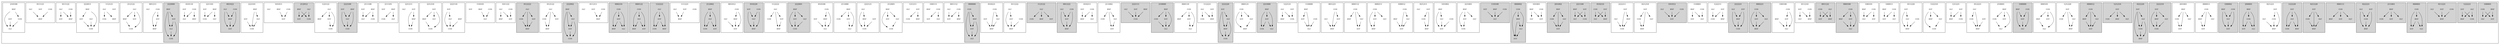 strict digraph TDAGS {
	labelloc = "t";
	compound = false;
	subgraph cluster_0 {
		subgraph cluster_1 {
			label= "100001";
			style = filled;
			node [label= CON, shape = plaintext, fontsize=12] CON1;
			node [label= BNF, shape = plaintext, fontsize=12] BNF1;
			node [label= D3T, shape = plaintext, fontsize=12] D3T1;
			node [label= OLT, shape = plaintext, fontsize=12] OLT1;
			CON1->D3T1;CON1->OLT1;BNF1->D3T1;BNF1->OLT1;		}
		subgraph cluster_2 {
			label= "122221";
			style = filled;
			node [label= CON, shape = plaintext, fontsize=12] CON2;
			node [label= BNF, shape = plaintext, fontsize=12] BNF2;
			node [label= D3T, shape = plaintext, fontsize=12] D3T2;
			node [label= OLT, shape = plaintext, fontsize=12] OLT2;
			D3T2->CON2;D3T2->BNF2;OLT2->CON2;OLT2->BNF2;		}
		subgraph cluster_3 {
			label= "011221";
			style = filled;
			node [label= CON, shape = plaintext, fontsize=12] CON3;
			node [label= BNF, shape = plaintext, fontsize=12] BNF3;
			node [label= D3T, shape = plaintext, fontsize=12] D3T3;
			node [label= OLT, shape = plaintext, fontsize=12] OLT3;
			CON3->BNF3;D3T3->BNF3;OLT3->BNF3;		}
		subgraph cluster_4 {
			label= "000001";
			style = filled;
			node [label= CON, shape = plaintext, fontsize=12] CON4;
			node [label= BNF, shape = plaintext, fontsize=12] BNF4;
			node [label= D3T, shape = plaintext, fontsize=12] D3T4;
			node [label= OLT, shape = plaintext, fontsize=12] OLT4;
			CON4->BNF4;CON4->D3T4;CON4->OLT4;BNF4->D3T4;BNF4->OLT4;		}
		subgraph cluster_5 {
			label= "211001";
			style = filled;
			node [label= CON, shape = plaintext, fontsize=12] CON5;
			node [label= BNF, shape = plaintext, fontsize=12] BNF5;
			node [label= D3T, shape = plaintext, fontsize=12] D3T5;
			node [label= OLT, shape = plaintext, fontsize=12] OLT5;
			BNF5->CON5;BNF5->D3T5;BNF5->OLT5;		}
		subgraph cluster_6 {
			label= "022221";
			style = filled;
			node [label= CON, shape = plaintext, fontsize=12] CON6;
			node [label= BNF, shape = plaintext, fontsize=12] BNF6;
			node [label= D3T, shape = plaintext, fontsize=12] D3T6;
			node [label= OLT, shape = plaintext, fontsize=12] OLT6;
			CON6->BNF6;D3T6->CON6;D3T6->BNF6;OLT6->CON6;OLT6->BNF6;		}
		subgraph cluster_7 {
			label= "000111";
			style = filled;
			node [label= CON, shape = plaintext, fontsize=12] CON7;
			node [label= BNF, shape = plaintext, fontsize=12] BNF7;
			node [label= D3T, shape = plaintext, fontsize=12] D3T7;
			node [label= OLT, shape = plaintext, fontsize=12] OLT7;
			CON7->BNF7;CON7->D3T7;CON7->OLT7;		}
		subgraph cluster_8 {
			label= "021220";
			style = filled;
			node [label= CON, shape = plaintext, fontsize=12] CON8;
			node [label= BNF, shape = plaintext, fontsize=12] BNF8;
			node [label= D3T, shape = plaintext, fontsize=12] D3T8;
			node [label= OLT, shape = plaintext, fontsize=12] OLT8;
			CON8->BNF8;D3T8->CON8;D3T8->BNF8;D3T8->OLT8;OLT8->BNF8;		}
		subgraph cluster_9 {
			label= "122220";
			style = filled;
			node [label= CON, shape = plaintext, fontsize=12] CON9;
			node [label= BNF, shape = plaintext, fontsize=12] BNF9;
			node [label= D3T, shape = plaintext, fontsize=12] D3T9;
			node [label= OLT, shape = plaintext, fontsize=12] OLT9;
			D3T9->CON9;D3T9->BNF9;D3T9->OLT9;OLT9->CON9;OLT9->BNF9;		}
		subgraph cluster_10 {
			label= "021221";
node [label= CON, shape = plaintext, fontsize=12] CON10;
			node [label= BNF, shape = plaintext, fontsize=12] BNF10;
			node [label= D3T, shape = plaintext, fontsize=12] D3T10;
			node [label= OLT, shape = plaintext, fontsize=12] OLT10;
			CON10->BNF10;D3T10->CON10;D3T10->BNF10;OLT10->BNF10;		}
		subgraph cluster_11 {
			label= "200001";
			style = filled;
			node [label= CON, shape = plaintext, fontsize=12] CON11;
			node [label= BNF, shape = plaintext, fontsize=12] BNF11;
			node [label= D3T, shape = plaintext, fontsize=12] D3T11;
			node [label= OLT, shape = plaintext, fontsize=12] OLT11;
			CON11->D3T11;CON11->OLT11;BNF11->CON11;BNF11->D3T11;BNF11->OLT11;		}
		subgraph cluster_12 {
			label= "100002";
			style = filled;
			node [label= CON, shape = plaintext, fontsize=12] CON12;
			node [label= BNF, shape = plaintext, fontsize=12] BNF12;
			node [label= D3T, shape = plaintext, fontsize=12] D3T12;
			node [label= OLT, shape = plaintext, fontsize=12] OLT12;
			CON12->D3T12;CON12->OLT12;BNF12->D3T12;BNF12->OLT12;OLT12->D3T12;		}
		subgraph cluster_13 {
			label= "000011";
node [label= CON, shape = plaintext, fontsize=12] CON13;
			node [label= BNF, shape = plaintext, fontsize=12] BNF13;
			node [label= D3T, shape = plaintext, fontsize=12] D3T13;
			node [label= OLT, shape = plaintext, fontsize=12] OLT13;
			CON13->BNF13;CON13->D3T13;CON13->OLT13;BNF13->D3T13;		}
		subgraph cluster_14 {
			label= "201001";
node [label= CON, shape = plaintext, fontsize=12] CON14;
			node [label= BNF, shape = plaintext, fontsize=12] BNF14;
			node [label= D3T, shape = plaintext, fontsize=12] D3T14;
			node [label= OLT, shape = plaintext, fontsize=12] OLT14;
			CON14->D3T14;BNF14->CON14;BNF14->D3T14;BNF14->OLT14;		}
		subgraph cluster_15 {
			label= "222210";
			style = filled;
			node [label= CON, shape = plaintext, fontsize=12] CON15;
			node [label= BNF, shape = plaintext, fontsize=12] BNF15;
			node [label= D3T, shape = plaintext, fontsize=12] D3T15;
			node [label= OLT, shape = plaintext, fontsize=12] OLT15;
			BNF15->CON15;D3T15->CON15;D3T15->BNF15;D3T15->OLT15;OLT15->CON15;		}
		subgraph cluster_16 {
			label= "022220";
			style = filled;
			node [label= CON, shape = plaintext, fontsize=12] CON16;
			node [label= BNF, shape = plaintext, fontsize=12] BNF16;
			node [label= D3T, shape = plaintext, fontsize=12] D3T16;
			node [label= OLT, shape = plaintext, fontsize=12] OLT16;
			CON16->BNF16;D3T16->CON16;D3T16->BNF16;D3T16->OLT16;OLT16->CON16;OLT16->BNF16;		}
		subgraph cluster_17 {
			label= "121210";
			style = filled;
			node [label= CON, shape = plaintext, fontsize=12] CON17;
			node [label= BNF, shape = plaintext, fontsize=12] BNF17;
			node [label= D3T, shape = plaintext, fontsize=12] D3T17;
			node [label= OLT, shape = plaintext, fontsize=12] OLT17;
			D3T17->CON17;D3T17->BNF17;D3T17->OLT17;		}
		subgraph cluster_18 {
			label= "000012";
			style = filled;
			node [label= CON, shape = plaintext, fontsize=12] CON18;
			node [label= BNF, shape = plaintext, fontsize=12] BNF18;
			node [label= D3T, shape = plaintext, fontsize=12] D3T18;
			node [label= OLT, shape = plaintext, fontsize=12] OLT18;
			CON18->BNF18;CON18->D3T18;CON18->OLT18;BNF18->D3T18;OLT18->D3T18;		}
		subgraph cluster_19 {
			label= "121220";
node [label= CON, shape = plaintext, fontsize=12] CON19;
			node [label= BNF, shape = plaintext, fontsize=12] BNF19;
			node [label= D3T, shape = plaintext, fontsize=12] D3T19;
			node [label= OLT, shape = plaintext, fontsize=12] OLT19;
			D3T19->CON19;D3T19->BNF19;D3T19->OLT19;OLT19->BNF19;		}
		subgraph cluster_20 {
			label= "000101";
node [label= CON, shape = plaintext, fontsize=12] CON20;
			node [label= BNF, shape = plaintext, fontsize=12] BNF20;
			node [label= D3T, shape = plaintext, fontsize=12] D3T20;
			node [label= OLT, shape = plaintext, fontsize=12] OLT20;
			CON20->BNF20;CON20->D3T20;CON20->OLT20;BNF20->OLT20;		}
		subgraph cluster_21 {
			label= "100000";
			style = filled;
			node [label= CON, shape = plaintext, fontsize=12] CON21;
			node [label= BNF, shape = plaintext, fontsize=12] BNF21;
			node [label= D3T, shape = plaintext, fontsize=12] D3T21;
			node [label= OLT, shape = plaintext, fontsize=12] OLT21;
			CON21->D3T21;CON21->OLT21;BNF21->D3T21;BNF21->OLT21;D3T21->OLT21;		}
		subgraph cluster_22 {
			label= "210001";
node [label= CON, shape = plaintext, fontsize=12] CON22;
			node [label= BNF, shape = plaintext, fontsize=12] BNF22;
			node [label= D3T, shape = plaintext, fontsize=12] D3T22;
			node [label= OLT, shape = plaintext, fontsize=12] OLT22;
			CON22->OLT22;BNF22->CON22;BNF22->D3T22;BNF22->OLT22;		}
		subgraph cluster_23 {
			label= "012221";
node [label= CON, shape = plaintext, fontsize=12] CON23;
			node [label= BNF, shape = plaintext, fontsize=12] BNF23;
			node [label= D3T, shape = plaintext, fontsize=12] D3T23;
			node [label= OLT, shape = plaintext, fontsize=12] OLT23;
			CON23->BNF23;D3T23->BNF23;OLT23->CON23;OLT23->BNF23;		}
		subgraph cluster_24 {
			label= "121221";
node [label= CON, shape = plaintext, fontsize=12] CON24;
			node [label= BNF, shape = plaintext, fontsize=12] BNF24;
			node [label= D3T, shape = plaintext, fontsize=12] D3T24;
			node [label= OLT, shape = plaintext, fontsize=12] OLT24;
			D3T24->CON24;D3T24->BNF24;OLT24->BNF24;		}
		subgraph cluster_25 {
			label= "122210";
node [label= CON, shape = plaintext, fontsize=12] CON25;
			node [label= BNF, shape = plaintext, fontsize=12] BNF25;
			node [label= D3T, shape = plaintext, fontsize=12] D3T25;
			node [label= OLT, shape = plaintext, fontsize=12] OLT25;
			D3T25->CON25;D3T25->BNF25;D3T25->OLT25;OLT25->CON25;		}
		subgraph cluster_26 {
			label= "011220";
node [label= CON, shape = plaintext, fontsize=12] CON26;
			node [label= BNF, shape = plaintext, fontsize=12] BNF26;
			node [label= D3T, shape = plaintext, fontsize=12] D3T26;
			node [label= OLT, shape = plaintext, fontsize=12] OLT26;
			CON26->BNF26;D3T26->BNF26;D3T26->OLT26;OLT26->BNF26;		}
		subgraph cluster_27 {
			label= "100011";
node [label= CON, shape = plaintext, fontsize=12] CON27;
			node [label= BNF, shape = plaintext, fontsize=12] BNF27;
			node [label= D3T, shape = plaintext, fontsize=12] D3T27;
			node [label= OLT, shape = plaintext, fontsize=12] OLT27;
			CON27->D3T27;CON27->OLT27;BNF27->D3T27;		}
		subgraph cluster_28 {
			label= "100101";
node [label= CON, shape = plaintext, fontsize=12] CON28;
			node [label= BNF, shape = plaintext, fontsize=12] BNF28;
			node [label= D3T, shape = plaintext, fontsize=12] D3T28;
			node [label= OLT, shape = plaintext, fontsize=12] OLT28;
			CON28->D3T28;CON28->OLT28;BNF28->OLT28;		}
		subgraph cluster_29 {
			label= "000100";
			style = filled;
			node [label= CON, shape = plaintext, fontsize=12] CON29;
			node [label= BNF, shape = plaintext, fontsize=12] BNF29;
			node [label= D3T, shape = plaintext, fontsize=12] D3T29;
			node [label= OLT, shape = plaintext, fontsize=12] OLT29;
			CON29->BNF29;CON29->D3T29;CON29->OLT29;BNF29->OLT29;D3T29->OLT29;		}
		subgraph cluster_30 {
			label= "001122";
			style = filled;
			node [label= CON, shape = plaintext, fontsize=12] CON30;
			node [label= BNF, shape = plaintext, fontsize=12] BNF30;
			node [label= D3T, shape = plaintext, fontsize=12] D3T30;
			node [label= OLT, shape = plaintext, fontsize=12] OLT30;
			CON30->BNF30;CON30->D3T30;OLT30->BNF30;OLT30->D3T30;		}
		subgraph cluster_31 {
			label= "011210";
node [label= CON, shape = plaintext, fontsize=12] CON31;
			node [label= BNF, shape = plaintext, fontsize=12] BNF31;
			node [label= D3T, shape = plaintext, fontsize=12] D3T31;
			node [label= OLT, shape = plaintext, fontsize=12] OLT31;
			CON31->BNF31;D3T31->BNF31;D3T31->OLT31;		}
		subgraph cluster_32 {
			label= "100100";
node [label= CON, shape = plaintext, fontsize=12] CON32;
			node [label= BNF, shape = plaintext, fontsize=12] BNF32;
			node [label= D3T, shape = plaintext, fontsize=12] D3T32;
			node [label= OLT, shape = plaintext, fontsize=12] OLT32;
			CON32->D3T32;CON32->OLT32;BNF32->OLT32;D3T32->OLT32;		}
		subgraph cluster_33 {
			label= "000221";
			style = filled;
			node [label= CON, shape = plaintext, fontsize=12] CON33;
			node [label= BNF, shape = plaintext, fontsize=12] BNF33;
			node [label= D3T, shape = plaintext, fontsize=12] D3T33;
			node [label= OLT, shape = plaintext, fontsize=12] OLT33;
			CON33->BNF33;CON33->D3T33;CON33->OLT33;D3T33->BNF33;OLT33->BNF33;		}
		subgraph cluster_34 {
			label= "222221";
			style = filled;
			node [label= CON, shape = plaintext, fontsize=12] CON34;
			node [label= BNF, shape = plaintext, fontsize=12] BNF34;
			node [label= D3T, shape = plaintext, fontsize=12] D3T34;
			node [label= OLT, shape = plaintext, fontsize=12] OLT34;
			BNF34->CON34;D3T34->CON34;D3T34->BNF34;OLT34->CON34;OLT34->BNF34;		}
		subgraph cluster_35 {
			label= "122211";
node [label= CON, shape = plaintext, fontsize=12] CON35;
			node [label= BNF, shape = plaintext, fontsize=12] BNF35;
			node [label= D3T, shape = plaintext, fontsize=12] D3T35;
			node [label= OLT, shape = plaintext, fontsize=12] OLT35;
			D3T35->CON35;D3T35->BNF35;OLT35->CON35;		}
		subgraph cluster_36 {
			label= "110001";
node [label= CON, shape = plaintext, fontsize=12] CON36;
			node [label= BNF, shape = plaintext, fontsize=12] BNF36;
			node [label= D3T, shape = plaintext, fontsize=12] D3T36;
			node [label= OLT, shape = plaintext, fontsize=12] OLT36;
			CON36->OLT36;BNF36->D3T36;BNF36->OLT36;		}
		subgraph cluster_37 {
			label= "101012";
			style = filled;
			node [label= CON, shape = plaintext, fontsize=12] CON37;
			node [label= BNF, shape = plaintext, fontsize=12] BNF37;
			node [label= D3T, shape = plaintext, fontsize=12] D3T37;
			node [label= OLT, shape = plaintext, fontsize=12] OLT37;
			CON37->D3T37;BNF37->D3T37;OLT37->D3T37;		}
		subgraph cluster_38 {
			label= "021210";
node [label= CON, shape = plaintext, fontsize=12] CON38;
			node [label= BNF, shape = plaintext, fontsize=12] BNF38;
			node [label= D3T, shape = plaintext, fontsize=12] D3T38;
			node [label= OLT, shape = plaintext, fontsize=12] OLT38;
			CON38->BNF38;D3T38->CON38;D3T38->BNF38;D3T38->OLT38;		}
		subgraph cluster_39 {
			label= "222211";
node [label= CON, shape = plaintext, fontsize=12] CON39;
			node [label= BNF, shape = plaintext, fontsize=12] BNF39;
			node [label= D3T, shape = plaintext, fontsize=12] D3T39;
			node [label= OLT, shape = plaintext, fontsize=12] OLT39;
			BNF39->CON39;D3T39->CON39;D3T39->BNF39;OLT39->CON39;		}
		subgraph cluster_40 {
			label= "010210";
			style = filled;
			node [label= CON, shape = plaintext, fontsize=12] CON40;
			node [label= BNF, shape = plaintext, fontsize=12] BNF40;
			node [label= D3T, shape = plaintext, fontsize=12] D3T40;
			node [label= OLT, shape = plaintext, fontsize=12] OLT40;
			CON40->BNF40;CON40->OLT40;D3T40->BNF40;D3T40->OLT40;		}
		subgraph cluster_41 {
			label= "221100";
			style = filled;
			node [label= CON, shape = plaintext, fontsize=12] CON41;
			node [label= BNF, shape = plaintext, fontsize=12] BNF41;
			node [label= D3T, shape = plaintext, fontsize=12] D3T41;
			node [label= OLT, shape = plaintext, fontsize=12] OLT41;
			BNF41->CON41;BNF41->OLT41;D3T41->CON41;D3T41->OLT41;		}
		subgraph cluster_42 {
			label= "201002";
			style = filled;
			node [label= CON, shape = plaintext, fontsize=12] CON42;
			node [label= BNF, shape = plaintext, fontsize=12] BNF42;
			node [label= D3T, shape = plaintext, fontsize=12] D3T42;
			node [label= OLT, shape = plaintext, fontsize=12] OLT42;
			CON42->D3T42;BNF42->CON42;BNF42->D3T42;BNF42->OLT42;OLT42->D3T42;		}
		subgraph cluster_43 {
			label= "101001";
node [label= CON, shape = plaintext, fontsize=12] CON43;
			node [label= BNF, shape = plaintext, fontsize=12] BNF43;
			node [label= D3T, shape = plaintext, fontsize=12] D3T43;
			node [label= OLT, shape = plaintext, fontsize=12] OLT43;
			CON43->D3T43;BNF43->D3T43;BNF43->OLT43;		}
		subgraph cluster_44 {
			label= "000002";
			style = filled;
			node [label= CON, shape = plaintext, fontsize=12] CON44;
			node [label= BNF, shape = plaintext, fontsize=12] BNF44;
			node [label= D3T, shape = plaintext, fontsize=12] D3T44;
			node [label= OLT, shape = plaintext, fontsize=12] OLT44;
			CON44->BNF44;CON44->D3T44;CON44->OLT44;BNF44->D3T44;BNF44->OLT44;OLT44->D3T44;		}
		subgraph cluster_45 {
			label= "110100";
			style = filled;
			node [label= CON, shape = plaintext, fontsize=12] CON45;
			node [label= BNF, shape = plaintext, fontsize=12] BNF45;
			node [label= D3T, shape = plaintext, fontsize=12] D3T45;
			node [label= OLT, shape = plaintext, fontsize=12] OLT45;
			CON45->OLT45;BNF45->OLT45;D3T45->OLT45;		}
		subgraph cluster_46 {
			label= "221001";
node [label= CON, shape = plaintext, fontsize=12] CON46;
			node [label= BNF, shape = plaintext, fontsize=12] BNF46;
			node [label= D3T, shape = plaintext, fontsize=12] D3T46;
			node [label= OLT, shape = plaintext, fontsize=12] OLT46;
			BNF46->CON46;BNF46->D3T46;BNF46->OLT46;D3T46->CON46;		}
		subgraph cluster_47 {
			label= "101002";
node [label= CON, shape = plaintext, fontsize=12] CON47;
			node [label= BNF, shape = plaintext, fontsize=12] BNF47;
			node [label= D3T, shape = plaintext, fontsize=12] D3T47;
			node [label= OLT, shape = plaintext, fontsize=12] OLT47;
			CON47->D3T47;BNF47->D3T47;BNF47->OLT47;OLT47->D3T47;		}
		subgraph cluster_48 {
			label= "021211";
node [label= CON, shape = plaintext, fontsize=12] CON48;
			node [label= BNF, shape = plaintext, fontsize=12] BNF48;
			node [label= D3T, shape = plaintext, fontsize=12] D3T48;
			node [label= OLT, shape = plaintext, fontsize=12] OLT48;
			CON48->BNF48;D3T48->CON48;D3T48->BNF48;		}
		subgraph cluster_49 {
			label= "100012";
node [label= CON, shape = plaintext, fontsize=12] CON49;
			node [label= BNF, shape = plaintext, fontsize=12] BNF49;
			node [label= D3T, shape = plaintext, fontsize=12] D3T49;
			node [label= OLT, shape = plaintext, fontsize=12] OLT49;
			CON49->D3T49;CON49->OLT49;BNF49->D3T49;OLT49->D3T49;		}
		subgraph cluster_50 {
			label= "000211";
node [label= CON, shape = plaintext, fontsize=12] CON50;
			node [label= BNF, shape = plaintext, fontsize=12] BNF50;
			node [label= D3T, shape = plaintext, fontsize=12] D3T50;
			node [label= OLT, shape = plaintext, fontsize=12] OLT50;
			CON50->BNF50;CON50->D3T50;CON50->OLT50;D3T50->BNF50;		}
		subgraph cluster_51 {
			label= "000112";
node [label= CON, shape = plaintext, fontsize=12] CON51;
			node [label= BNF, shape = plaintext, fontsize=12] BNF51;
			node [label= D3T, shape = plaintext, fontsize=12] D3T51;
			node [label= OLT, shape = plaintext, fontsize=12] OLT51;
			CON51->BNF51;CON51->D3T51;CON51->OLT51;OLT51->D3T51;		}
		subgraph cluster_52 {
			label= "001221";
node [label= CON, shape = plaintext, fontsize=12] CON52;
			node [label= BNF, shape = plaintext, fontsize=12] BNF52;
			node [label= D3T, shape = plaintext, fontsize=12] D3T52;
			node [label= OLT, shape = plaintext, fontsize=12] OLT52;
			CON52->BNF52;CON52->D3T52;D3T52->BNF52;OLT52->BNF52;		}
		subgraph cluster_53 {
			label= "110000";
node [label= CON, shape = plaintext, fontsize=12] CON53;
			node [label= BNF, shape = plaintext, fontsize=12] BNF53;
			node [label= D3T, shape = plaintext, fontsize=12] D3T53;
			node [label= OLT, shape = plaintext, fontsize=12] OLT53;
			CON53->OLT53;BNF53->D3T53;BNF53->OLT53;D3T53->OLT53;		}
		subgraph cluster_54 {
			label= "122121";
node [label= CON, shape = plaintext, fontsize=12] CON54;
			node [label= BNF, shape = plaintext, fontsize=12] BNF54;
			node [label= D3T, shape = plaintext, fontsize=12] D3T54;
			node [label= OLT, shape = plaintext, fontsize=12] OLT54;
			D3T54->CON54;OLT54->CON54;OLT54->BNF54;		}
		subgraph cluster_55 {
			label= "221000";
			style = filled;
			node [label= CON, shape = plaintext, fontsize=12] CON55;
			node [label= BNF, shape = plaintext, fontsize=12] BNF55;
			node [label= D3T, shape = plaintext, fontsize=12] D3T55;
			node [label= OLT, shape = plaintext, fontsize=12] OLT55;
			BNF55->CON55;BNF55->D3T55;BNF55->OLT55;D3T55->CON55;D3T55->OLT55;		}
		subgraph cluster_56 {
			label= "000121";
node [label= CON, shape = plaintext, fontsize=12] CON56;
			node [label= BNF, shape = plaintext, fontsize=12] BNF56;
			node [label= D3T, shape = plaintext, fontsize=12] D3T56;
			node [label= OLT, shape = plaintext, fontsize=12] OLT56;
			CON56->BNF56;CON56->D3T56;CON56->OLT56;OLT56->BNF56;		}
		subgraph cluster_57 {
			label= "222220";
			style = filled;
			node [label= CON, shape = plaintext, fontsize=12] CON57;
			node [label= BNF, shape = plaintext, fontsize=12] BNF57;
			node [label= D3T, shape = plaintext, fontsize=12] D3T57;
			node [label= OLT, shape = plaintext, fontsize=12] OLT57;
			BNF57->CON57;D3T57->CON57;D3T57->BNF57;D3T57->OLT57;OLT57->CON57;OLT57->BNF57;		}
		subgraph cluster_58 {
			label= "112221";
node [label= CON, shape = plaintext, fontsize=12] CON58;
			node [label= BNF, shape = plaintext, fontsize=12] BNF58;
			node [label= D3T, shape = plaintext, fontsize=12] D3T58;
			node [label= OLT, shape = plaintext, fontsize=12] OLT58;
			D3T58->BNF58;OLT58->CON58;OLT58->BNF58;		}
		subgraph cluster_59 {
			label= "000110";
node [label= CON, shape = plaintext, fontsize=12] CON59;
			node [label= BNF, shape = plaintext, fontsize=12] BNF59;
			node [label= D3T, shape = plaintext, fontsize=12] D3T59;
			node [label= OLT, shape = plaintext, fontsize=12] OLT59;
			CON59->BNF59;CON59->D3T59;CON59->OLT59;D3T59->OLT59;		}
		subgraph cluster_60 {
			label= "210000";
			style = filled;
			node [label= CON, shape = plaintext, fontsize=12] CON60;
			node [label= BNF, shape = plaintext, fontsize=12] BNF60;
			node [label= D3T, shape = plaintext, fontsize=12] D3T60;
			node [label= OLT, shape = plaintext, fontsize=12] OLT60;
			CON60->OLT60;BNF60->CON60;BNF60->D3T60;BNF60->OLT60;D3T60->OLT60;		}
		subgraph cluster_61 {
			label= "222111";
			style = filled;
			node [label= CON, shape = plaintext, fontsize=12] CON61;
			node [label= BNF, shape = plaintext, fontsize=12] BNF61;
			node [label= D3T, shape = plaintext, fontsize=12] D3T61;
			node [label= OLT, shape = plaintext, fontsize=12] OLT61;
			BNF61->CON61;D3T61->CON61;OLT61->CON61;		}
		subgraph cluster_62 {
			label= "211002";
node [label= CON, shape = plaintext, fontsize=12] CON62;
			node [label= BNF, shape = plaintext, fontsize=12] BNF62;
			node [label= D3T, shape = plaintext, fontsize=12] D3T62;
			node [label= OLT, shape = plaintext, fontsize=12] OLT62;
			BNF62->CON62;BNF62->D3T62;BNF62->OLT62;OLT62->D3T62;		}
		subgraph cluster_63 {
			label= "010211";
node [label= CON, shape = plaintext, fontsize=12] CON63;
			node [label= BNF, shape = plaintext, fontsize=12] BNF63;
			node [label= D3T, shape = plaintext, fontsize=12] D3T63;
			node [label= OLT, shape = plaintext, fontsize=12] OLT63;
			CON63->BNF63;CON63->OLT63;D3T63->BNF63;		}
		subgraph cluster_64 {
			label= "001222";
			style = filled;
			node [label= CON, shape = plaintext, fontsize=12] CON64;
			node [label= BNF, shape = plaintext, fontsize=12] BNF64;
			node [label= D3T, shape = plaintext, fontsize=12] D3T64;
			node [label= OLT, shape = plaintext, fontsize=12] OLT64;
			CON64->BNF64;CON64->D3T64;D3T64->BNF64;OLT64->BNF64;OLT64->D3T64;		}
		subgraph cluster_65 {
			label= "112122";
			style = filled;
			node [label= CON, shape = plaintext, fontsize=12] CON65;
			node [label= BNF, shape = plaintext, fontsize=12] BNF65;
			node [label= D3T, shape = plaintext, fontsize=12] D3T65;
			node [label= OLT, shape = plaintext, fontsize=12] OLT65;
			OLT65->CON65;OLT65->BNF65;OLT65->D3T65;		}
		subgraph cluster_66 {
			label= "011222";
node [label= CON, shape = plaintext, fontsize=12] CON66;
			node [label= BNF, shape = plaintext, fontsize=12] BNF66;
			node [label= D3T, shape = plaintext, fontsize=12] D3T66;
			node [label= OLT, shape = plaintext, fontsize=12] OLT66;
			CON66->BNF66;D3T66->BNF66;OLT66->BNF66;OLT66->D3T66;		}
		subgraph cluster_67 {
			label= "010221";
node [label= CON, shape = plaintext, fontsize=12] CON67;
			node [label= BNF, shape = plaintext, fontsize=12] BNF67;
			node [label= D3T, shape = plaintext, fontsize=12] D3T67;
			node [label= OLT, shape = plaintext, fontsize=12] OLT67;
			CON67->BNF67;CON67->OLT67;D3T67->BNF67;OLT67->BNF67;		}
		subgraph cluster_68 {
			label= "000000";
			style = filled;
			node [label= CON, shape = plaintext, fontsize=12] CON68;
			node [label= BNF, shape = plaintext, fontsize=12] BNF68;
			node [label= D3T, shape = plaintext, fontsize=12] D3T68;
			node [label= OLT, shape = plaintext, fontsize=12] OLT68;
			CON68->BNF68;CON68->D3T68;CON68->OLT68;BNF68->D3T68;BNF68->OLT68;D3T68->OLT68;		}
		subgraph cluster_69 {
			label= "001112";
node [label= CON, shape = plaintext, fontsize=12] CON69;
			node [label= BNF, shape = plaintext, fontsize=12] BNF69;
			node [label= D3T, shape = plaintext, fontsize=12] D3T69;
			node [label= OLT, shape = plaintext, fontsize=12] OLT69;
			CON69->BNF69;CON69->D3T69;OLT69->D3T69;		}
		subgraph cluster_70 {
			label= "100111";
node [label= CON, shape = plaintext, fontsize=12] CON70;
			node [label= BNF, shape = plaintext, fontsize=12] BNF70;
			node [label= D3T, shape = plaintext, fontsize=12] D3T70;
			node [label= OLT, shape = plaintext, fontsize=12] OLT70;
			CON70->D3T70;CON70->OLT70;		}
		subgraph cluster_71 {
			label= "121211";
node [label= CON, shape = plaintext, fontsize=12] CON71;
			node [label= BNF, shape = plaintext, fontsize=12] BNF71;
			node [label= D3T, shape = plaintext, fontsize=12] D3T71;
			node [label= OLT, shape = plaintext, fontsize=12] OLT71;
			D3T71->CON71;D3T71->BNF71;		}
		subgraph cluster_72 {
			label= "212001";
node [label= CON, shape = plaintext, fontsize=12] CON72;
			node [label= BNF, shape = plaintext, fontsize=12] BNF72;
			node [label= D3T, shape = plaintext, fontsize=12] D3T72;
			node [label= OLT, shape = plaintext, fontsize=12] OLT72;
			BNF72->CON72;BNF72->D3T72;BNF72->OLT72;OLT72->CON72;		}
		subgraph cluster_73 {
			label= "222121";
node [label= CON, shape = plaintext, fontsize=12] CON73;
			node [label= BNF, shape = plaintext, fontsize=12] BNF73;
			node [label= D3T, shape = plaintext, fontsize=12] D3T73;
			node [label= OLT, shape = plaintext, fontsize=12] OLT73;
			BNF73->CON73;D3T73->CON73;OLT73->CON73;OLT73->BNF73;		}
		subgraph cluster_74 {
			label= "211000";
node [label= CON, shape = plaintext, fontsize=12] CON74;
			node [label= BNF, shape = plaintext, fontsize=12] BNF74;
			node [label= D3T, shape = plaintext, fontsize=12] D3T74;
			node [label= OLT, shape = plaintext, fontsize=12] OLT74;
			BNF74->CON74;BNF74->D3T74;BNF74->OLT74;D3T74->OLT74;		}
		subgraph cluster_75 {
			label= "010100";
node [label= CON, shape = plaintext, fontsize=12] CON75;
			node [label= BNF, shape = plaintext, fontsize=12] BNF75;
			node [label= D3T, shape = plaintext, fontsize=12] D3T75;
			node [label= OLT, shape = plaintext, fontsize=12] OLT75;
			CON75->BNF75;CON75->OLT75;BNF75->OLT75;D3T75->OLT75;		}
		subgraph cluster_76 {
			label= "222001";
			style = filled;
			node [label= CON, shape = plaintext, fontsize=12] CON76;
			node [label= BNF, shape = plaintext, fontsize=12] BNF76;
			node [label= D3T, shape = plaintext, fontsize=12] D3T76;
			node [label= OLT, shape = plaintext, fontsize=12] OLT76;
			BNF76->CON76;BNF76->D3T76;BNF76->OLT76;D3T76->CON76;OLT76->CON76;		}
		subgraph cluster_77 {
			label= "112222";
node [label= CON, shape = plaintext, fontsize=12] CON77;
			node [label= BNF, shape = plaintext, fontsize=12] BNF77;
			node [label= D3T, shape = plaintext, fontsize=12] D3T77;
			node [label= OLT, shape = plaintext, fontsize=12] OLT77;
			D3T77->BNF77;OLT77->CON77;OLT77->BNF77;OLT77->D3T77;		}
		subgraph cluster_78 {
			label= "010220";
			style = filled;
			node [label= CON, shape = plaintext, fontsize=12] CON78;
			node [label= BNF, shape = plaintext, fontsize=12] BNF78;
			node [label= D3T, shape = plaintext, fontsize=12] D3T78;
			node [label= OLT, shape = plaintext, fontsize=12] OLT78;
			CON78->BNF78;CON78->OLT78;D3T78->BNF78;D3T78->OLT78;OLT78->BNF78;		}
		subgraph cluster_79 {
			label= "001012";
node [label= CON, shape = plaintext, fontsize=12] CON79;
			node [label= BNF, shape = plaintext, fontsize=12] BNF79;
			node [label= D3T, shape = plaintext, fontsize=12] D3T79;
			node [label= OLT, shape = plaintext, fontsize=12] OLT79;
			CON79->BNF79;CON79->D3T79;BNF79->D3T79;OLT79->D3T79;		}
		subgraph cluster_80 {
			label= "212002";
			style = filled;
			node [label= CON, shape = plaintext, fontsize=12] CON80;
			node [label= BNF, shape = plaintext, fontsize=12] BNF80;
			node [label= D3T, shape = plaintext, fontsize=12] D3T80;
			node [label= OLT, shape = plaintext, fontsize=12] OLT80;
			BNF80->CON80;BNF80->D3T80;BNF80->OLT80;OLT80->CON80;OLT80->D3T80;		}
		subgraph cluster_81 {
			label= "111221";
node [label= CON, shape = plaintext, fontsize=12] CON81;
			node [label= BNF, shape = plaintext, fontsize=12] BNF81;
			node [label= D3T, shape = plaintext, fontsize=12] D3T81;
			node [label= OLT, shape = plaintext, fontsize=12] OLT81;
			D3T81->BNF81;OLT81->BNF81;		}
		subgraph cluster_82 {
			label= "122222";
			style = filled;
			node [label= CON, shape = plaintext, fontsize=12] CON82;
			node [label= BNF, shape = plaintext, fontsize=12] BNF82;
			node [label= D3T, shape = plaintext, fontsize=12] D3T82;
			node [label= OLT, shape = plaintext, fontsize=12] OLT82;
			D3T82->CON82;D3T82->BNF82;OLT82->CON82;OLT82->BNF82;OLT82->D3T82;		}
		subgraph cluster_83 {
			label= "000122";
			style = filled;
			node [label= CON, shape = plaintext, fontsize=12] CON83;
			node [label= BNF, shape = plaintext, fontsize=12] BNF83;
			node [label= D3T, shape = plaintext, fontsize=12] D3T83;
			node [label= OLT, shape = plaintext, fontsize=12] OLT83;
			CON83->BNF83;CON83->D3T83;CON83->OLT83;OLT83->BNF83;OLT83->D3T83;		}
		subgraph cluster_84 {
			label= "000210";
			style = filled;
			node [label= CON, shape = plaintext, fontsize=12] CON84;
			node [label= BNF, shape = plaintext, fontsize=12] BNF84;
			node [label= D3T, shape = plaintext, fontsize=12] D3T84;
			node [label= OLT, shape = plaintext, fontsize=12] OLT84;
			CON84->BNF84;CON84->D3T84;CON84->OLT84;D3T84->BNF84;D3T84->OLT84;		}
		subgraph cluster_85 {
			label= "011211";
node [label= CON, shape = plaintext, fontsize=12] CON85;
			node [label= BNF, shape = plaintext, fontsize=12] BNF85;
			node [label= D3T, shape = plaintext, fontsize=12] D3T85;
			node [label= OLT, shape = plaintext, fontsize=12] OLT85;
			CON85->BNF85;D3T85->BNF85;		}
		subgraph cluster_86 {
			label= "222002";
			style = filled;
			node [label= CON, shape = plaintext, fontsize=12] CON86;
			node [label= BNF, shape = plaintext, fontsize=12] BNF86;
			node [label= D3T, shape = plaintext, fontsize=12] D3T86;
			node [label= OLT, shape = plaintext, fontsize=12] OLT86;
			BNF86->CON86;BNF86->D3T86;BNF86->OLT86;D3T86->CON86;OLT86->CON86;OLT86->D3T86;		}
		subgraph cluster_87 {
			label= "012122";
node [label= CON, shape = plaintext, fontsize=12] CON87;
			node [label= BNF, shape = plaintext, fontsize=12] BNF87;
			node [label= D3T, shape = plaintext, fontsize=12] D3T87;
			node [label= OLT, shape = plaintext, fontsize=12] OLT87;
			CON87->BNF87;OLT87->CON87;OLT87->BNF87;OLT87->D3T87;		}
		subgraph cluster_88 {
			label= "012222";
			style = filled;
			node [label= CON, shape = plaintext, fontsize=12] CON88;
			node [label= BNF, shape = plaintext, fontsize=12] BNF88;
			node [label= D3T, shape = plaintext, fontsize=12] D3T88;
			node [label= OLT, shape = plaintext, fontsize=12] OLT88;
			CON88->BNF88;D3T88->BNF88;OLT88->CON88;OLT88->BNF88;OLT88->D3T88;		}
		subgraph cluster_89 {
			label= "101122";
node [label= CON, shape = plaintext, fontsize=12] CON89;
			node [label= BNF, shape = plaintext, fontsize=12] BNF89;
			node [label= D3T, shape = plaintext, fontsize=12] D3T89;
			node [label= OLT, shape = plaintext, fontsize=12] OLT89;
			CON89->D3T89;OLT89->BNF89;OLT89->D3T89;		}
		subgraph cluster_90 {
			label= "110101";
node [label= CON, shape = plaintext, fontsize=12] CON90;
			node [label= BNF, shape = plaintext, fontsize=12] BNF90;
			node [label= D3T, shape = plaintext, fontsize=12] D3T90;
			node [label= OLT, shape = plaintext, fontsize=12] OLT90;
			CON90->OLT90;BNF90->OLT90;		}
		subgraph cluster_91 {
			label= "222110";
node [label= CON, shape = plaintext, fontsize=12] CON91;
			node [label= BNF, shape = plaintext, fontsize=12] BNF91;
			node [label= D3T, shape = plaintext, fontsize=12] D3T91;
			node [label= OLT, shape = plaintext, fontsize=12] OLT91;
			BNF91->CON91;D3T91->CON91;D3T91->OLT91;OLT91->CON91;		}
		subgraph cluster_92 {
			label= "221210";
node [label= CON, shape = plaintext, fontsize=12] CON92;
			node [label= BNF, shape = plaintext, fontsize=12] BNF92;
			node [label= D3T, shape = plaintext, fontsize=12] D3T92;
			node [label= OLT, shape = plaintext, fontsize=12] OLT92;
			BNF92->CON92;D3T92->CON92;D3T92->BNF92;D3T92->OLT92;		}
		subgraph cluster_93 {
			label= "221211";
node [label= CON, shape = plaintext, fontsize=12] CON93;
			node [label= BNF, shape = plaintext, fontsize=12] BNF93;
			node [label= D3T, shape = plaintext, fontsize=12] D3T93;
			node [label= OLT, shape = plaintext, fontsize=12] OLT93;
			BNF93->CON93;D3T93->CON93;D3T93->BNF93;		}
		subgraph cluster_94 {
			label= "211101";
node [label= CON, shape = plaintext, fontsize=12] CON94;
			node [label= BNF, shape = plaintext, fontsize=12] BNF94;
			node [label= D3T, shape = plaintext, fontsize=12] D3T94;
			node [label= OLT, shape = plaintext, fontsize=12] OLT94;
			BNF94->CON94;BNF94->OLT94;		}
		subgraph cluster_95 {
			label= "211100";
node [label= CON, shape = plaintext, fontsize=12] CON95;
			node [label= BNF, shape = plaintext, fontsize=12] BNF95;
			node [label= D3T, shape = plaintext, fontsize=12] D3T95;
			node [label= OLT, shape = plaintext, fontsize=12] OLT95;
			BNF95->CON95;BNF95->OLT95;D3T95->OLT95;		}
		subgraph cluster_96 {
			label= "222100";
			style = filled;
			node [label= CON, shape = plaintext, fontsize=12] CON96;
			node [label= BNF, shape = plaintext, fontsize=12] BNF96;
			node [label= D3T, shape = plaintext, fontsize=12] D3T96;
			node [label= OLT, shape = plaintext, fontsize=12] OLT96;
			BNF96->CON96;BNF96->OLT96;D3T96->CON96;D3T96->OLT96;OLT96->CON96;		}
		subgraph cluster_97 {
			label= "122122";
node [label= CON, shape = plaintext, fontsize=12] CON97;
			node [label= BNF, shape = plaintext, fontsize=12] BNF97;
			node [label= D3T, shape = plaintext, fontsize=12] D3T97;
			node [label= OLT, shape = plaintext, fontsize=12] OLT97;
			D3T97->CON97;OLT97->CON97;OLT97->BNF97;OLT97->D3T97;		}
		subgraph cluster_98 {
			label= "212012";
			style = filled;
			node [label= CON, shape = plaintext, fontsize=12] CON98;
			node [label= BNF, shape = plaintext, fontsize=12] BNF98;
			node [label= D3T, shape = plaintext, fontsize=12] D3T98;
			node [label= OLT, shape = plaintext, fontsize=12] OLT98;
			BNF98->CON98;BNF98->D3T98;OLT98->CON98;OLT98->D3T98;		}
		subgraph cluster_99 {
			label= "101011";
node [label= CON, shape = plaintext, fontsize=12] CON99;
			node [label= BNF, shape = plaintext, fontsize=12] BNF99;
			node [label= D3T, shape = plaintext, fontsize=12] D3T99;
			node [label= OLT, shape = plaintext, fontsize=12] OLT99;
			CON99->D3T99;BNF99->D3T99;		}
		subgraph cluster_100 {
			label= "222101";
node [label= CON, shape = plaintext, fontsize=12] CON100;
			node [label= BNF, shape = plaintext, fontsize=12] BNF100;
			node [label= D3T, shape = plaintext, fontsize=12] D3T100;
			node [label= OLT, shape = plaintext, fontsize=12] OLT100;
			BNF100->CON100;BNF100->OLT100;D3T100->CON100;OLT100->CON100;		}
		subgraph cluster_101 {
			label= "001022";
			style = filled;
			node [label= CON, shape = plaintext, fontsize=12] CON101;
			node [label= BNF, shape = plaintext, fontsize=12] BNF101;
			node [label= D3T, shape = plaintext, fontsize=12] D3T101;
			node [label= OLT, shape = plaintext, fontsize=12] OLT101;
			CON101->BNF101;CON101->D3T101;BNF101->D3T101;OLT101->BNF101;OLT101->D3T101;		}
		subgraph cluster_102 {
			label= "221101";
node [label= CON, shape = plaintext, fontsize=12] CON102;
			node [label= BNF, shape = plaintext, fontsize=12] BNF102;
			node [label= D3T, shape = plaintext, fontsize=12] D3T102;
			node [label= OLT, shape = plaintext, fontsize=12] OLT102;
			BNF102->CON102;BNF102->OLT102;D3T102->CON102;		}
		subgraph cluster_103 {
			label= "010110";
node [label= CON, shape = plaintext, fontsize=12] CON103;
			node [label= BNF, shape = plaintext, fontsize=12] BNF103;
			node [label= D3T, shape = plaintext, fontsize=12] D3T103;
			node [label= OLT, shape = plaintext, fontsize=12] OLT103;
			CON103->BNF103;CON103->OLT103;D3T103->OLT103;		}
		subgraph cluster_104 {
			label= "222000";
			style = filled;
			node [label= CON, shape = plaintext, fontsize=12] CON104;
			node [label= BNF, shape = plaintext, fontsize=12] BNF104;
			node [label= D3T, shape = plaintext, fontsize=12] D3T104;
			node [label= OLT, shape = plaintext, fontsize=12] OLT104;
			BNF104->CON104;BNF104->D3T104;BNF104->OLT104;D3T104->CON104;D3T104->OLT104;OLT104->CON104;		}
		subgraph cluster_105 {
			label= "001211";
node [label= CON, shape = plaintext, fontsize=12] CON105;
			node [label= BNF, shape = plaintext, fontsize=12] BNF105;
			node [label= D3T, shape = plaintext, fontsize=12] D3T105;
			node [label= OLT, shape = plaintext, fontsize=12] OLT105;
			CON105->BNF105;CON105->D3T105;D3T105->BNF105;		}
		subgraph cluster_106 {
			label= "212122";
node [label= CON, shape = plaintext, fontsize=12] CON106;
			node [label= BNF, shape = plaintext, fontsize=12] BNF106;
			node [label= D3T, shape = plaintext, fontsize=12] D3T106;
			node [label= OLT, shape = plaintext, fontsize=12] OLT106;
			BNF106->CON106;OLT106->CON106;OLT106->BNF106;OLT106->D3T106;		}
		subgraph cluster_107 {
			label= "112121";
node [label= CON, shape = plaintext, fontsize=12] CON107;
			node [label= BNF, shape = plaintext, fontsize=12] BNF107;
			node [label= D3T, shape = plaintext, fontsize=12] D3T107;
			node [label= OLT, shape = plaintext, fontsize=12] OLT107;
			OLT107->CON107;OLT107->BNF107;		}
		subgraph cluster_108 {
			label= "222011";
node [label= CON, shape = plaintext, fontsize=12] CON108;
			node [label= BNF, shape = plaintext, fontsize=12] BNF108;
			node [label= D3T, shape = plaintext, fontsize=12] D3T108;
			node [label= OLT, shape = plaintext, fontsize=12] OLT108;
			BNF108->CON108;BNF108->D3T108;D3T108->CON108;OLT108->CON108;		}
		subgraph cluster_109 {
			label= "011122";
node [label= CON, shape = plaintext, fontsize=12] CON109;
			node [label= BNF, shape = plaintext, fontsize=12] BNF109;
			node [label= D3T, shape = plaintext, fontsize=12] D3T109;
			node [label= OLT, shape = plaintext, fontsize=12] OLT109;
			CON109->BNF109;OLT109->BNF109;OLT109->D3T109;		}
		subgraph cluster_110 {
			label= "011121";
node [label= CON, shape = plaintext, fontsize=12] CON110;
			node [label= BNF, shape = plaintext, fontsize=12] BNF110;
			node [label= D3T, shape = plaintext, fontsize=12] D3T110;
			node [label= OLT, shape = plaintext, fontsize=12] OLT110;
			CON110->BNF110;OLT110->BNF110;		}
		subgraph cluster_111 {
			label= "210100";
node [label= CON, shape = plaintext, fontsize=12] CON111;
			node [label= BNF, shape = plaintext, fontsize=12] BNF111;
			node [label= D3T, shape = plaintext, fontsize=12] D3T111;
			node [label= OLT, shape = plaintext, fontsize=12] OLT111;
			CON111->OLT111;BNF111->CON111;BNF111->OLT111;D3T111->OLT111;		}
}}